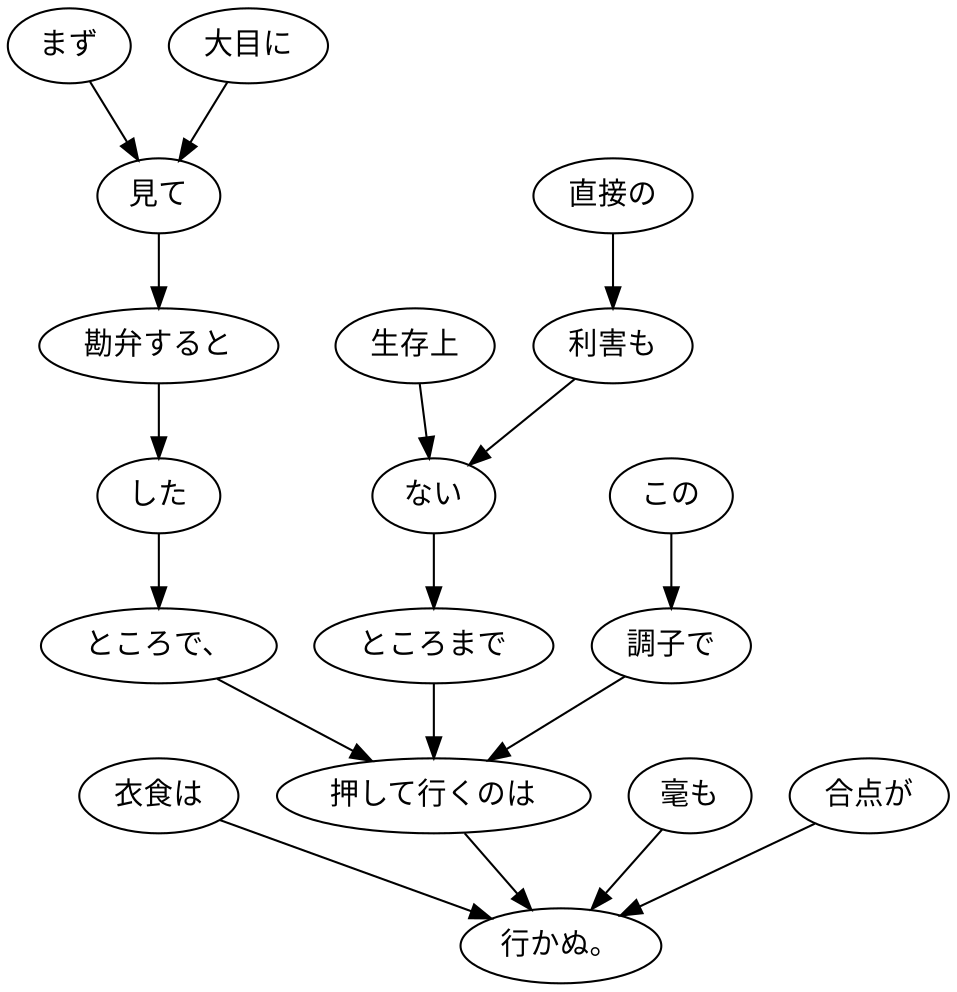 digraph graph3369 {
	node0 [label="衣食は"];
	node1 [label="まず"];
	node2 [label="大目に"];
	node3 [label="見て"];
	node4 [label="勘弁すると"];
	node5 [label="した"];
	node6 [label="ところで、"];
	node7 [label="生存上"];
	node8 [label="直接の"];
	node9 [label="利害も"];
	node10 [label="ない"];
	node11 [label="ところまで"];
	node12 [label="この"];
	node13 [label="調子で"];
	node14 [label="押して行くのは"];
	node15 [label="毫も"];
	node16 [label="合点が"];
	node17 [label="行かぬ。"];
	node0 -> node17;
	node1 -> node3;
	node2 -> node3;
	node3 -> node4;
	node4 -> node5;
	node5 -> node6;
	node6 -> node14;
	node7 -> node10;
	node8 -> node9;
	node9 -> node10;
	node10 -> node11;
	node11 -> node14;
	node12 -> node13;
	node13 -> node14;
	node14 -> node17;
	node15 -> node17;
	node16 -> node17;
}
